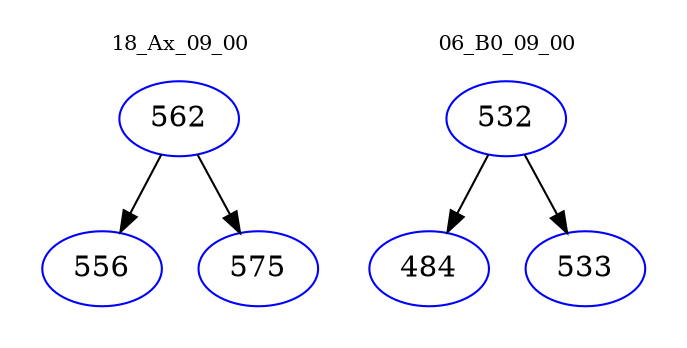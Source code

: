 digraph{
subgraph cluster_0 {
color = white
label = "18_Ax_09_00";
fontsize=10;
T0_562 [label="562", color="blue"]
T0_562 -> T0_556 [color="black"]
T0_556 [label="556", color="blue"]
T0_562 -> T0_575 [color="black"]
T0_575 [label="575", color="blue"]
}
subgraph cluster_1 {
color = white
label = "06_B0_09_00";
fontsize=10;
T1_532 [label="532", color="blue"]
T1_532 -> T1_484 [color="black"]
T1_484 [label="484", color="blue"]
T1_532 -> T1_533 [color="black"]
T1_533 [label="533", color="blue"]
}
}
